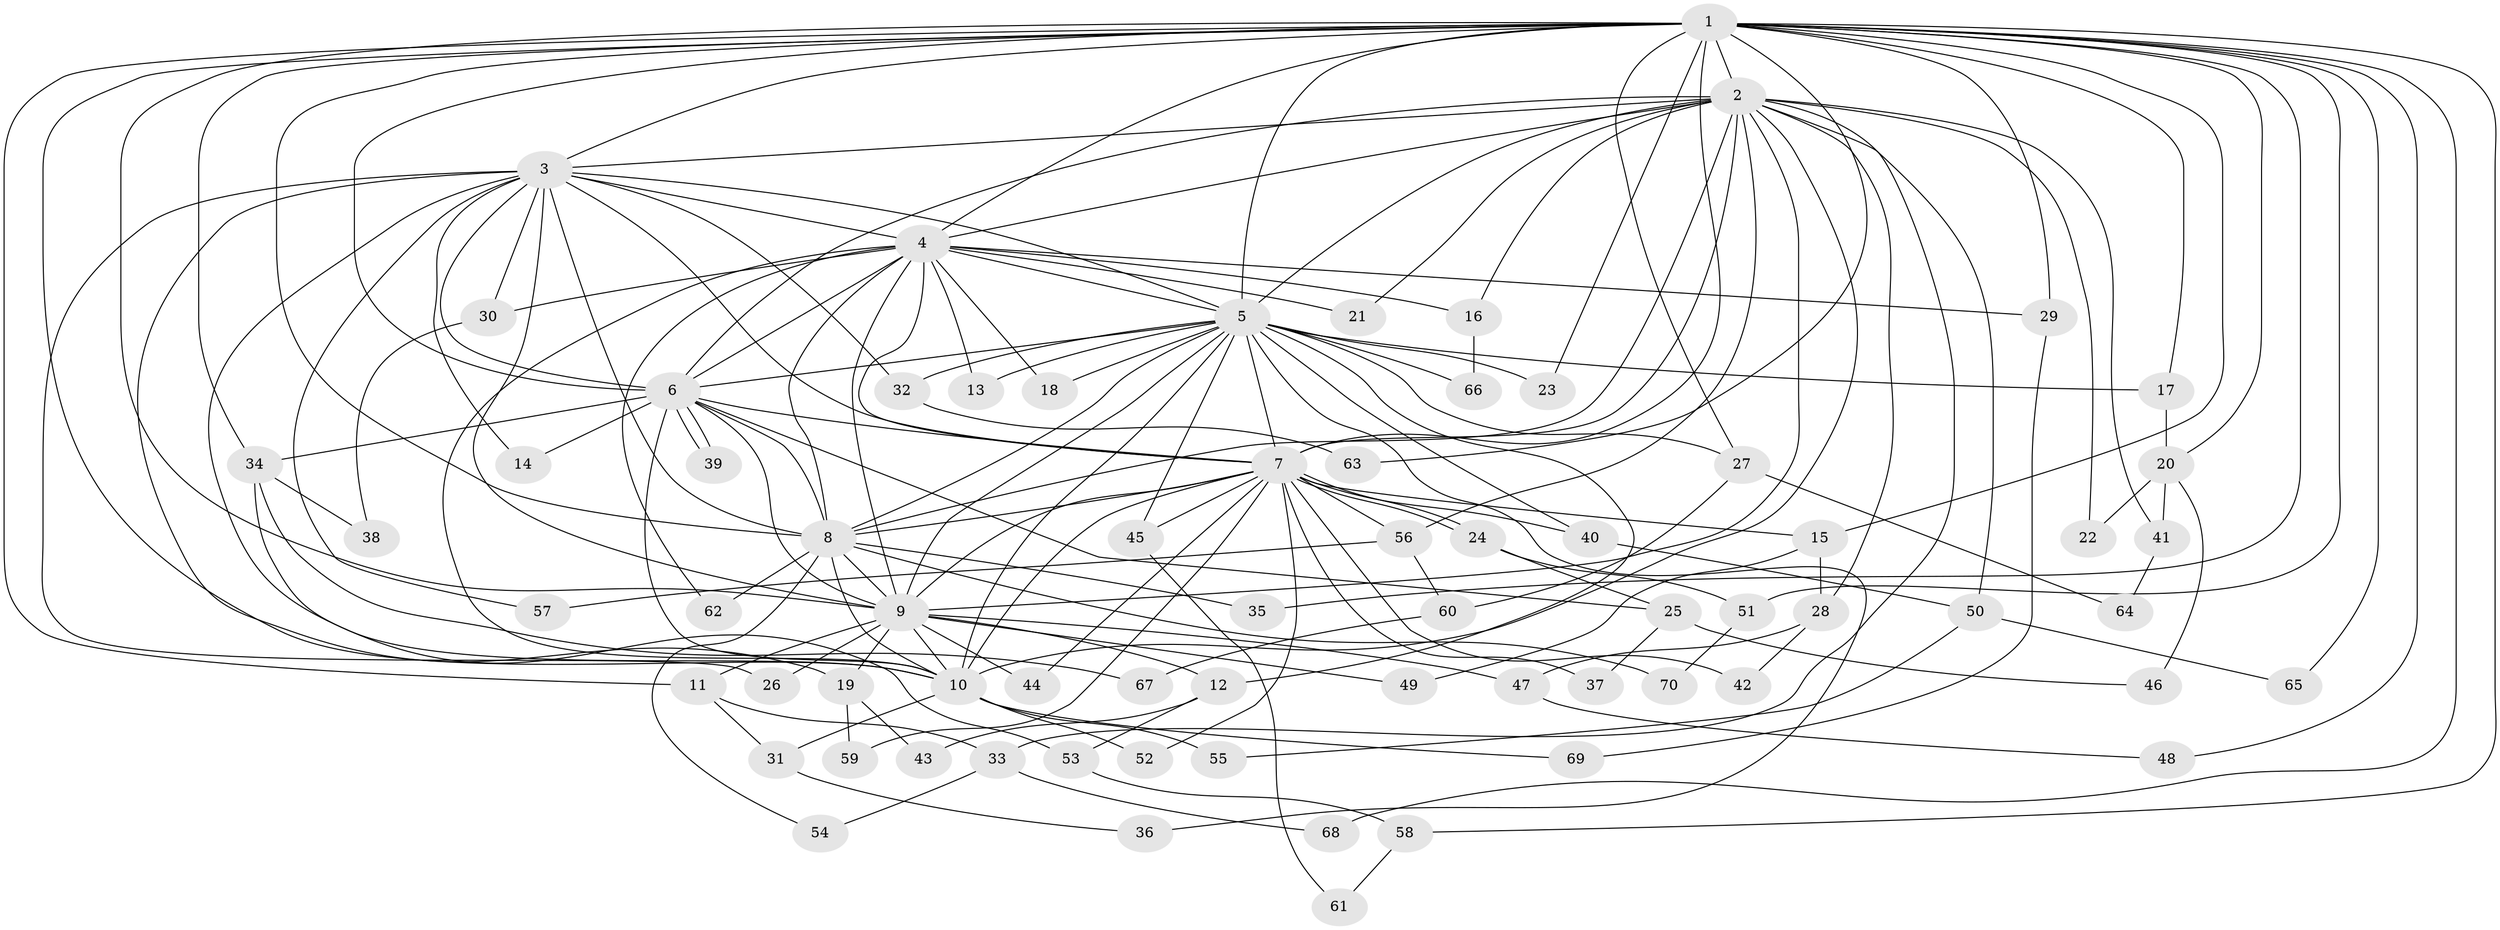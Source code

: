 // coarse degree distribution, {20: 0.04081632653061224, 15: 0.04081632653061224, 12: 0.02040816326530612, 14: 0.04081632653061224, 17: 0.02040816326530612, 4: 0.16326530612244897, 2: 0.42857142857142855, 3: 0.1836734693877551, 5: 0.04081632653061224, 6: 0.02040816326530612}
// Generated by graph-tools (version 1.1) at 2025/23/03/03/25 07:23:41]
// undirected, 70 vertices, 165 edges
graph export_dot {
graph [start="1"]
  node [color=gray90,style=filled];
  1;
  2;
  3;
  4;
  5;
  6;
  7;
  8;
  9;
  10;
  11;
  12;
  13;
  14;
  15;
  16;
  17;
  18;
  19;
  20;
  21;
  22;
  23;
  24;
  25;
  26;
  27;
  28;
  29;
  30;
  31;
  32;
  33;
  34;
  35;
  36;
  37;
  38;
  39;
  40;
  41;
  42;
  43;
  44;
  45;
  46;
  47;
  48;
  49;
  50;
  51;
  52;
  53;
  54;
  55;
  56;
  57;
  58;
  59;
  60;
  61;
  62;
  63;
  64;
  65;
  66;
  67;
  68;
  69;
  70;
  1 -- 2;
  1 -- 3;
  1 -- 4;
  1 -- 5;
  1 -- 6;
  1 -- 7;
  1 -- 8;
  1 -- 9;
  1 -- 10;
  1 -- 11;
  1 -- 15;
  1 -- 17;
  1 -- 20;
  1 -- 23;
  1 -- 27;
  1 -- 29;
  1 -- 34;
  1 -- 35;
  1 -- 48;
  1 -- 51;
  1 -- 58;
  1 -- 63;
  1 -- 65;
  1 -- 68;
  2 -- 3;
  2 -- 4;
  2 -- 5;
  2 -- 6;
  2 -- 7;
  2 -- 8;
  2 -- 9;
  2 -- 10;
  2 -- 16;
  2 -- 21;
  2 -- 22;
  2 -- 28;
  2 -- 33;
  2 -- 41;
  2 -- 50;
  2 -- 56;
  3 -- 4;
  3 -- 5;
  3 -- 6;
  3 -- 7;
  3 -- 8;
  3 -- 9;
  3 -- 10;
  3 -- 14;
  3 -- 19;
  3 -- 26;
  3 -- 30;
  3 -- 32;
  3 -- 57;
  4 -- 5;
  4 -- 6;
  4 -- 7;
  4 -- 8;
  4 -- 9;
  4 -- 10;
  4 -- 13;
  4 -- 16;
  4 -- 18;
  4 -- 21;
  4 -- 29;
  4 -- 30;
  4 -- 62;
  5 -- 6;
  5 -- 7;
  5 -- 8;
  5 -- 9;
  5 -- 10;
  5 -- 12;
  5 -- 13;
  5 -- 17;
  5 -- 18;
  5 -- 23;
  5 -- 27;
  5 -- 32;
  5 -- 36;
  5 -- 40;
  5 -- 45;
  5 -- 66;
  6 -- 7;
  6 -- 8;
  6 -- 9;
  6 -- 10;
  6 -- 14;
  6 -- 25;
  6 -- 34;
  6 -- 39;
  6 -- 39;
  7 -- 8;
  7 -- 9;
  7 -- 10;
  7 -- 15;
  7 -- 24;
  7 -- 24;
  7 -- 37;
  7 -- 40;
  7 -- 42;
  7 -- 44;
  7 -- 45;
  7 -- 52;
  7 -- 56;
  7 -- 59;
  8 -- 9;
  8 -- 10;
  8 -- 35;
  8 -- 54;
  8 -- 62;
  8 -- 70;
  9 -- 10;
  9 -- 11;
  9 -- 12;
  9 -- 19;
  9 -- 26;
  9 -- 44;
  9 -- 47;
  9 -- 49;
  10 -- 31;
  10 -- 52;
  10 -- 55;
  10 -- 69;
  11 -- 31;
  11 -- 33;
  12 -- 43;
  12 -- 53;
  15 -- 28;
  15 -- 49;
  16 -- 66;
  17 -- 20;
  19 -- 43;
  19 -- 59;
  20 -- 22;
  20 -- 41;
  20 -- 46;
  24 -- 25;
  24 -- 51;
  25 -- 37;
  25 -- 46;
  27 -- 60;
  27 -- 64;
  28 -- 42;
  28 -- 47;
  29 -- 69;
  30 -- 38;
  31 -- 36;
  32 -- 63;
  33 -- 54;
  33 -- 68;
  34 -- 38;
  34 -- 53;
  34 -- 67;
  40 -- 50;
  41 -- 64;
  45 -- 61;
  47 -- 48;
  50 -- 55;
  50 -- 65;
  51 -- 70;
  53 -- 58;
  56 -- 57;
  56 -- 60;
  58 -- 61;
  60 -- 67;
}
